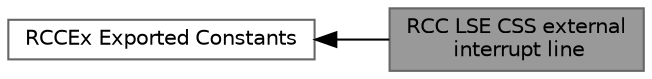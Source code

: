 digraph "RCC LSE CSS external interrupt line"
{
 // LATEX_PDF_SIZE
  bgcolor="transparent";
  edge [fontname=Helvetica,fontsize=10,labelfontname=Helvetica,labelfontsize=10];
  node [fontname=Helvetica,fontsize=10,shape=box,height=0.2,width=0.4];
  rankdir=LR;
  Node1 [id="Node000001",label="RCC LSE CSS external\l interrupt line",height=0.2,width=0.4,color="gray40", fillcolor="grey60", style="filled", fontcolor="black",tooltip=" "];
  Node2 [id="Node000002",label="RCCEx Exported Constants",height=0.2,width=0.4,color="grey40", fillcolor="white", style="filled",URL="$group___r_c_c_ex___exported___constants.html",tooltip=" "];
  Node2->Node1 [shape=plaintext, dir="back", style="solid"];
}

